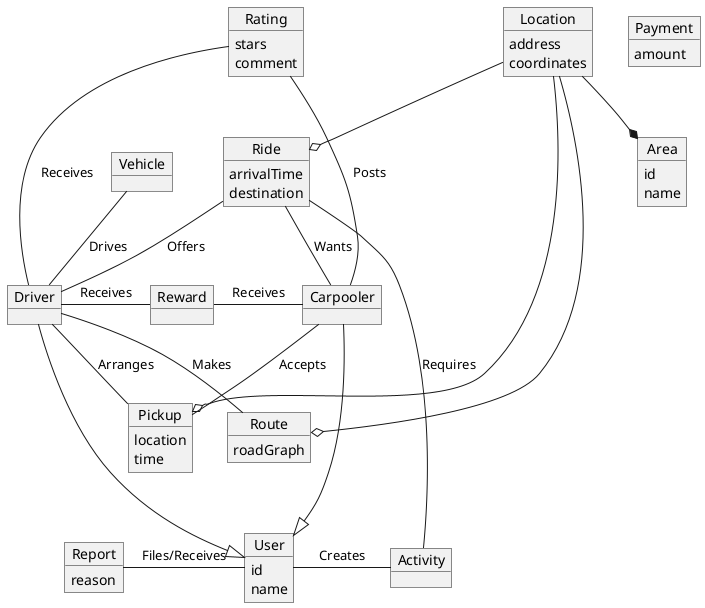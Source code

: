 @startuml
object User {
    id
    name
}

object Driver {
}

Driver --down|> User

object Vehicle {
}

Driver --up Vehicle: "Drives"

object Carpooler {
}

Carpooler --down|> User

object Ride {
    arrivalTime
    destination
}

Carpooler --up Ride: "Wants"

Driver --up Ride: "Offers"

Driver --right[hidden] Carpooler

object Payment {
    amount
}

object Reward {
}

Reward --left Driver: "Receives"

Reward --right Carpooler: "Receives"

object Rating {
    stars
    comment
}

Ride --up[hidden] Rating

Rating -- Driver: "Receives"

Rating -- Carpooler: "Posts"

object Report {
    reason
}

Report --right User: "Files/Receives"

object Pickup {
    location
    time
}

Driver -- Pickup: "Arranges"
Carpooler -- Pickup: "Accepts"

Reward --up[hidden] Ride
Pickup --up[hidden] Reward

object Route {
    roadGraph
}

Driver -- Route: "Makes"

User --up[hidden] Pickup
User --up[hidden] Route

object Location {
    address
    coordinates
}

Location --o Ride
Location --o Pickup
Location --o Route

object Area {
    id
    name
}

Location --* Area

object Activity {

}
User --right Activity: "Creates"

Activity --up Ride: "Requires"

@enduml
